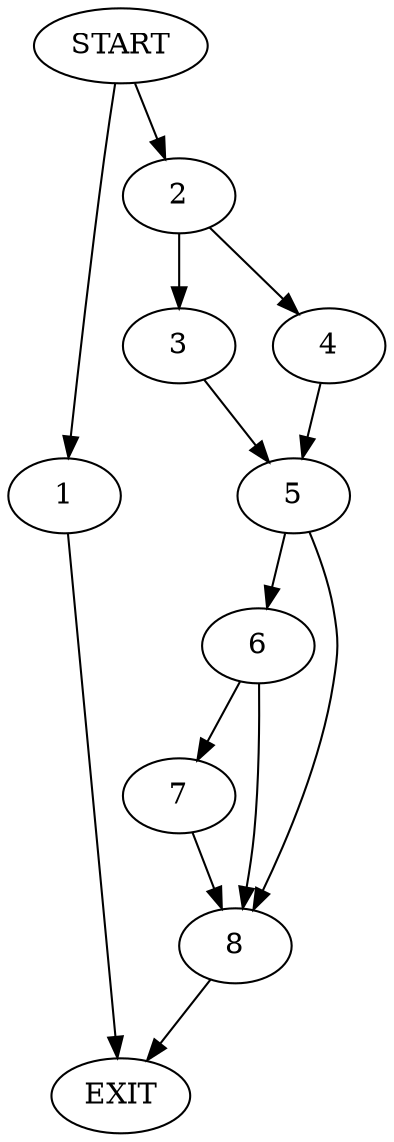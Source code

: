 digraph { 
0 [label="START"];
1;
2;
3;
4;
5;
6;
7;
8;
9[label="EXIT"];
0 -> 1;
0 -> 2;
1 -> 9;
2 -> 3;
2 -> 4;
3 -> 5;
4 -> 5;
5 -> 6;
5 -> 8;
6 -> 7;
6 -> 8;
7 -> 8;
8 -> 9;
}